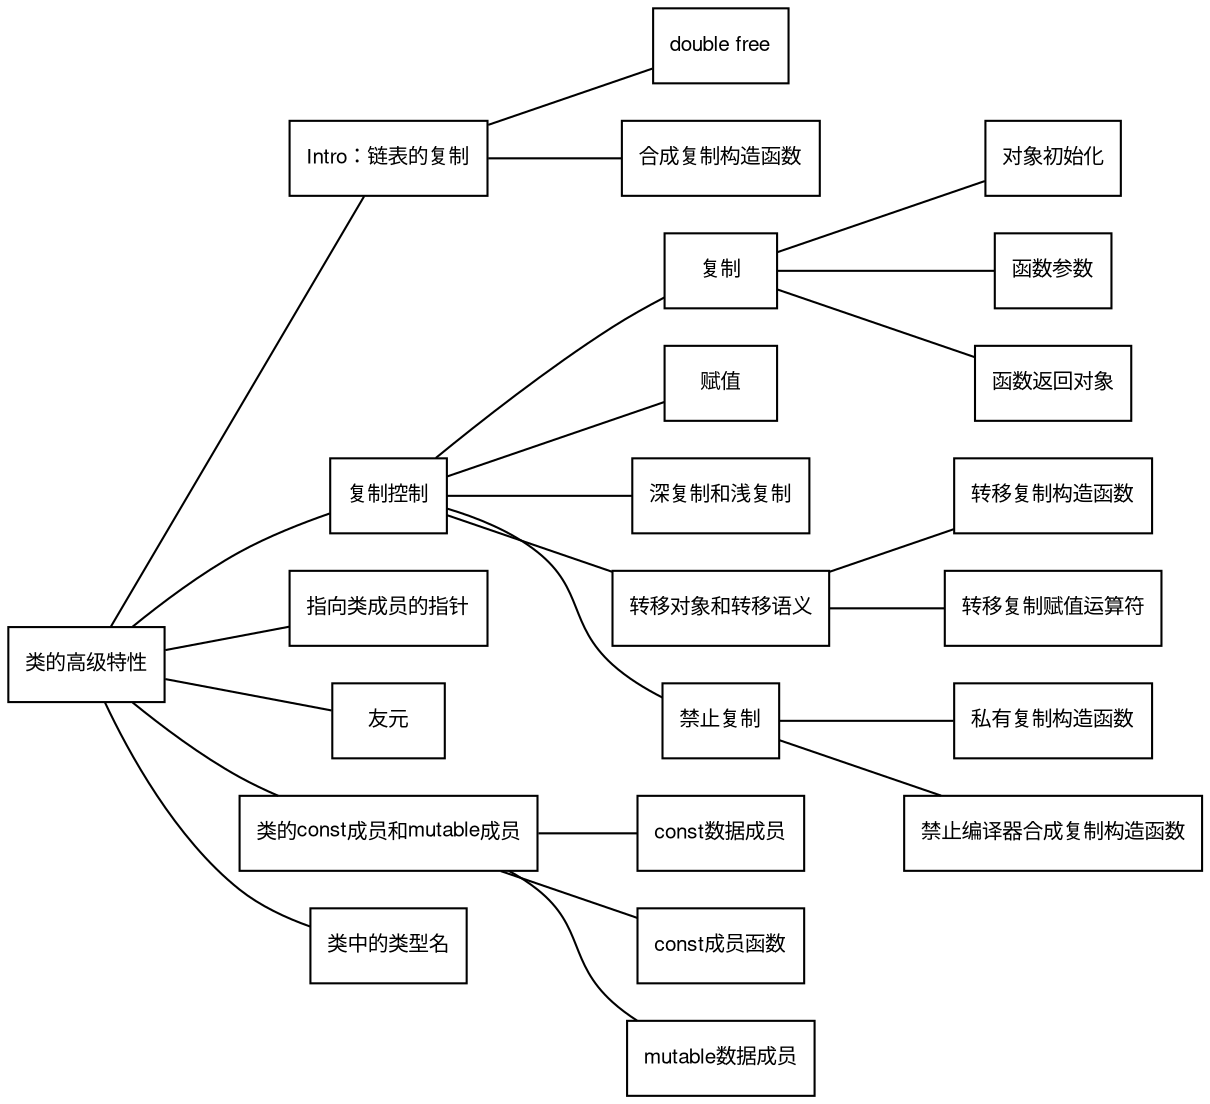 graph g {
    fontname="Helvetica,Arial,sans-serif"
    node [fontname="Helvetica,Arial,sans-serif"]
    edge [fontname="Helvetica,Arial,sans-serif"]
    rankdir="LR"
    node [fontsize=10, shape=box, height=0.5]
    edge [arrowhead=none, weight=50,constraint=true,weight=1000]
    "title" [ label="类的高级特性" ]
    "title1" [ label="Intro：链表的复制" ]
    "note1.1" [ label="double free" ]
    "note1.2" [ label="合成复制构造函数" ]
    "title" -- "title1"
    "title1" -- "note1.1"
    "title1" -- "note1.2"
    "title2" [ label="复制控制" ]
    "title" -- "title2"
    "title2.1" [ label="复制" ]
    "title2" -- "title2.1"
    "note2.1.1" [ label="对象初始化" ]
    "note2.1.2" [ label="函数参数" ]
    "note2.1.3" [ label="函数返回对象" ]
    "title2.1" -- "note2.1.1"
    "title2.1" -- "note2.1.2"
    "title2.1" -- "note2.1.3"
    "title2.2" [ label="赋值" ]
    "title2" -- "title2.2"
    "title2.3" [ label="深复制和浅复制" ]
    "title2" -- "title2.3"
    "title2.4" [ label="转移对象和转移语义" ]
    "title2" -- "title2.4"
    "note2.4.1" [ label="转移复制构造函数" ]
    "note2.4.2" [ label="转移复制赋值运算符" ]
    "title2.4" -- "note2.4.1"
    "title2.4" -- "note2.4.2"
    "title2.5" [ label="禁止复制" ]
    "title2" -- "title2.5"
    "note2.5.1" [ label="私有复制构造函数" ]
    "note2.5.2" [ label="禁止编译器合成复制构造函数" ]
    "title2.5" -- "note2.5.1"
    "title2.5" -- "note2.5.2"
    "title3" [ label="指向类成员的指针" ]
    "title" -- "title3"
    "title4" [ label="友元" ]
    "title" -- "title4"
    "title5" [ label="类的const成员和mutable成员" ]
    "title" -- "title5"
    "title5.1" [ label="const数据成员" ]
    "title5.2" [ label="const成员函数" ]
    "title5.3" [ label="mutable数据成员" ]
    "title5" -- "title5.1"
    "title5" -- "title5.2"
    "title5" -- "title5.3"
    "title6" [ label="类中的类型名" ]
    "title" -- "title6"
}